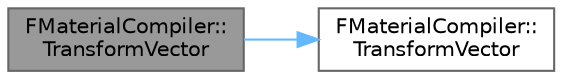 digraph "FMaterialCompiler::TransformVector"
{
 // INTERACTIVE_SVG=YES
 // LATEX_PDF_SIZE
  bgcolor="transparent";
  edge [fontname=Helvetica,fontsize=10,labelfontname=Helvetica,labelfontsize=10];
  node [fontname=Helvetica,fontsize=10,shape=box,height=0.2,width=0.4];
  rankdir="LR";
  Node1 [id="Node000001",label="FMaterialCompiler::\lTransformVector",height=0.2,width=0.4,color="gray40", fillcolor="grey60", style="filled", fontcolor="black",tooltip=" "];
  Node1 -> Node2 [id="edge1_Node000001_Node000002",color="steelblue1",style="solid",tooltip=" "];
  Node2 [id="Node000002",label="FMaterialCompiler::\lTransformVector",height=0.2,width=0.4,color="grey40", fillcolor="white", style="filled",URL="$d6/dca/classFMaterialCompiler.html#aa0e74dd9284ef3990e526205d664e759",tooltip=" "];
}
